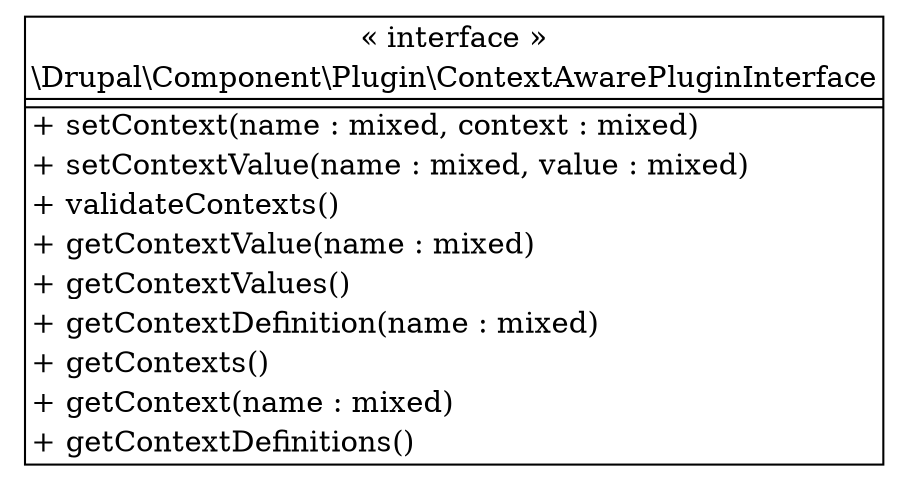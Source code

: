 digraph "Class Diagram" {
  node [shape=plaintext]
  "\\Drupal\\Component\\Plugin\\ContextAwarePluginInterface" [
    label=<
<table border="1" cellpadding="2" cellspacing="0" cellborder="0">
<tr><td align="center">&laquo; interface &raquo;</td></tr>
<tr><td align="center" title="interface ContextAwarePluginInterface">\\Drupal\\Component\\Plugin\\ContextAwarePluginInterface</td></tr><hr />
<tr><td></td></tr>
<hr />
<tr><td align="left" title="public setContext">+ setContext(name : mixed, context : mixed)</td></tr>
<tr><td align="left" title="public setContextValue">+ setContextValue(name : mixed, value : mixed)</td></tr>
<tr><td align="left" title="public validateContexts">+ validateContexts()</td></tr>
<tr><td align="left" title="public getContextValue">+ getContextValue(name : mixed)</td></tr>
<tr><td align="left" title="public getContextValues">+ getContextValues()</td></tr>
<tr><td align="left" title="public getContextDefinition">+ getContextDefinition(name : mixed)</td></tr>
<tr><td align="left" title="public getContexts">+ getContexts()</td></tr>
<tr><td align="left" title="public getContext">+ getContext(name : mixed)</td></tr>
<tr><td align="left" title="public getContextDefinitions">+ getContextDefinitions()</td></tr>
</table>
  >
  ];
}